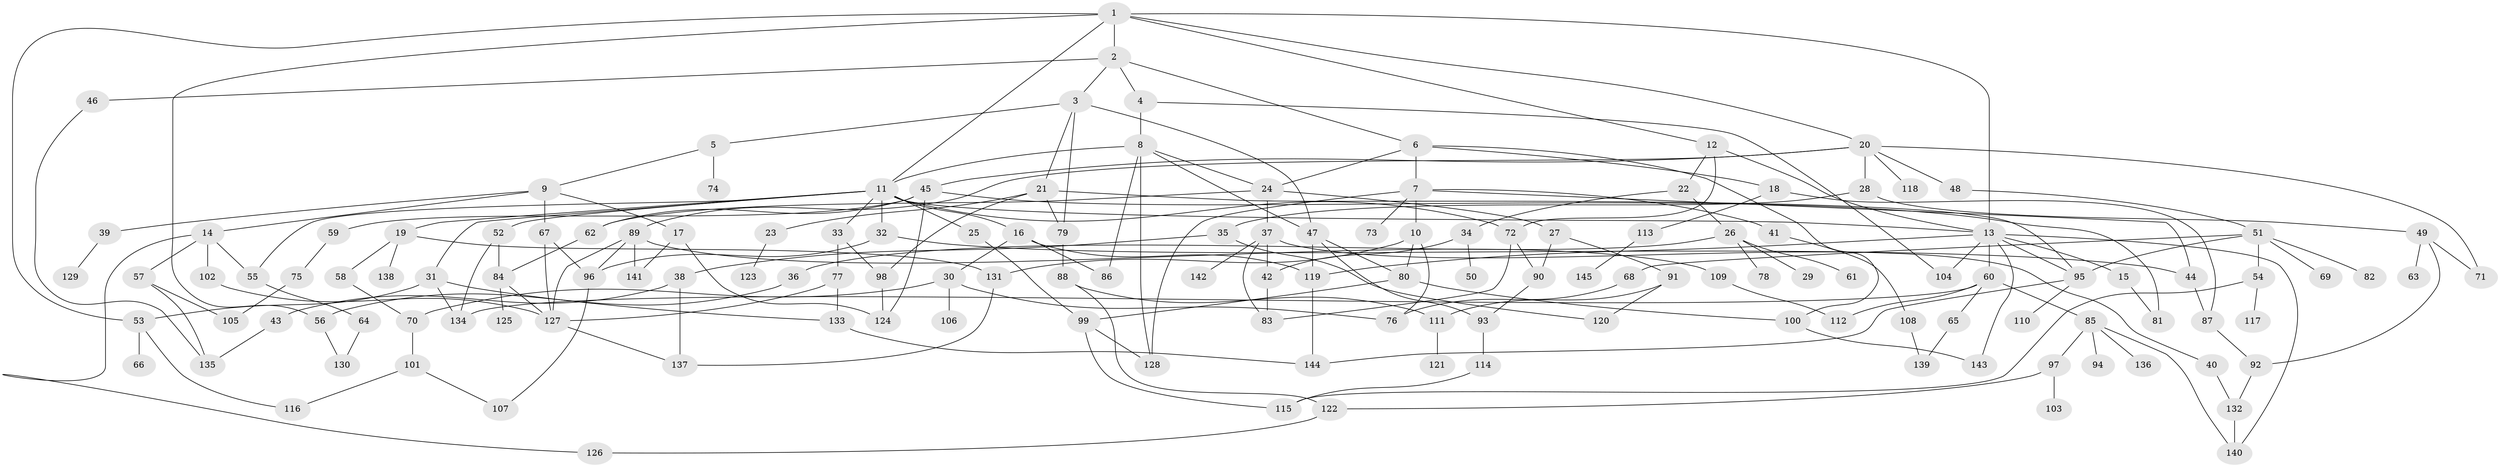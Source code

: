 // Generated by graph-tools (version 1.1) at 2025/10/02/27/25 16:10:53]
// undirected, 145 vertices, 216 edges
graph export_dot {
graph [start="1"]
  node [color=gray90,style=filled];
  1;
  2;
  3;
  4;
  5;
  6;
  7;
  8;
  9;
  10;
  11;
  12;
  13;
  14;
  15;
  16;
  17;
  18;
  19;
  20;
  21;
  22;
  23;
  24;
  25;
  26;
  27;
  28;
  29;
  30;
  31;
  32;
  33;
  34;
  35;
  36;
  37;
  38;
  39;
  40;
  41;
  42;
  43;
  44;
  45;
  46;
  47;
  48;
  49;
  50;
  51;
  52;
  53;
  54;
  55;
  56;
  57;
  58;
  59;
  60;
  61;
  62;
  63;
  64;
  65;
  66;
  67;
  68;
  69;
  70;
  71;
  72;
  73;
  74;
  75;
  76;
  77;
  78;
  79;
  80;
  81;
  82;
  83;
  84;
  85;
  86;
  87;
  88;
  89;
  90;
  91;
  92;
  93;
  94;
  95;
  96;
  97;
  98;
  99;
  100;
  101;
  102;
  103;
  104;
  105;
  106;
  107;
  108;
  109;
  110;
  111;
  112;
  113;
  114;
  115;
  116;
  117;
  118;
  119;
  120;
  121;
  122;
  123;
  124;
  125;
  126;
  127;
  128;
  129;
  130;
  131;
  132;
  133;
  134;
  135;
  136;
  137;
  138;
  139;
  140;
  141;
  142;
  143;
  144;
  145;
  1 -- 2;
  1 -- 11;
  1 -- 12;
  1 -- 13;
  1 -- 20;
  1 -- 56;
  1 -- 53;
  2 -- 3;
  2 -- 4;
  2 -- 6;
  2 -- 46;
  3 -- 5;
  3 -- 21;
  3 -- 47;
  3 -- 79;
  4 -- 8;
  4 -- 104;
  5 -- 9;
  5 -- 74;
  6 -- 7;
  6 -- 18;
  6 -- 24;
  6 -- 100;
  7 -- 10;
  7 -- 41;
  7 -- 73;
  7 -- 44;
  7 -- 128;
  8 -- 86;
  8 -- 128;
  8 -- 11;
  8 -- 47;
  8 -- 24;
  9 -- 14;
  9 -- 17;
  9 -- 39;
  9 -- 67;
  10 -- 80;
  10 -- 131;
  10 -- 76;
  11 -- 16;
  11 -- 19;
  11 -- 25;
  11 -- 31;
  11 -- 32;
  11 -- 33;
  11 -- 52;
  11 -- 72;
  11 -- 13;
  11 -- 55;
  12 -- 22;
  12 -- 72;
  12 -- 13;
  13 -- 15;
  13 -- 60;
  13 -- 95;
  13 -- 143;
  13 -- 104;
  13 -- 119;
  13 -- 140;
  14 -- 55;
  14 -- 57;
  14 -- 102;
  14 -- 126;
  15 -- 81;
  16 -- 30;
  16 -- 119;
  16 -- 86;
  17 -- 124;
  17 -- 141;
  18 -- 87;
  18 -- 113;
  19 -- 58;
  19 -- 131;
  19 -- 138;
  20 -- 28;
  20 -- 45;
  20 -- 48;
  20 -- 71;
  20 -- 89;
  20 -- 118;
  21 -- 23;
  21 -- 79;
  21 -- 95;
  21 -- 98;
  22 -- 26;
  22 -- 34;
  23 -- 123;
  24 -- 27;
  24 -- 37;
  24 -- 62;
  25 -- 99;
  26 -- 29;
  26 -- 36;
  26 -- 61;
  26 -- 78;
  27 -- 90;
  27 -- 91;
  28 -- 35;
  28 -- 49;
  30 -- 106;
  30 -- 76;
  30 -- 70;
  31 -- 53;
  31 -- 133;
  31 -- 134;
  32 -- 44;
  32 -- 96;
  33 -- 77;
  33 -- 98;
  34 -- 42;
  34 -- 50;
  35 -- 38;
  35 -- 120;
  36 -- 56;
  37 -- 40;
  37 -- 142;
  37 -- 42;
  37 -- 83;
  38 -- 43;
  38 -- 137;
  39 -- 129;
  40 -- 132;
  41 -- 108;
  42 -- 83;
  43 -- 135;
  44 -- 87;
  45 -- 59;
  45 -- 62;
  45 -- 124;
  45 -- 81;
  46 -- 135;
  47 -- 93;
  47 -- 80;
  47 -- 119;
  48 -- 51;
  49 -- 63;
  49 -- 92;
  49 -- 71;
  51 -- 54;
  51 -- 68;
  51 -- 69;
  51 -- 82;
  51 -- 95;
  52 -- 84;
  52 -- 134;
  53 -- 66;
  53 -- 116;
  54 -- 115;
  54 -- 117;
  55 -- 64;
  56 -- 130;
  57 -- 105;
  57 -- 135;
  58 -- 70;
  59 -- 75;
  60 -- 65;
  60 -- 85;
  60 -- 112;
  60 -- 134;
  62 -- 84;
  64 -- 130;
  65 -- 139;
  67 -- 96;
  67 -- 127;
  68 -- 76;
  70 -- 101;
  72 -- 83;
  72 -- 90;
  75 -- 105;
  77 -- 133;
  77 -- 127;
  79 -- 88;
  80 -- 100;
  80 -- 99;
  84 -- 125;
  84 -- 127;
  85 -- 94;
  85 -- 97;
  85 -- 136;
  85 -- 140;
  87 -- 92;
  88 -- 111;
  88 -- 122;
  89 -- 109;
  89 -- 127;
  89 -- 141;
  89 -- 96;
  90 -- 93;
  91 -- 111;
  91 -- 120;
  92 -- 132;
  93 -- 114;
  95 -- 110;
  95 -- 144;
  96 -- 107;
  97 -- 103;
  97 -- 122;
  98 -- 124;
  99 -- 128;
  99 -- 115;
  100 -- 143;
  101 -- 107;
  101 -- 116;
  102 -- 127;
  108 -- 139;
  109 -- 112;
  111 -- 121;
  113 -- 145;
  114 -- 115;
  119 -- 144;
  122 -- 126;
  127 -- 137;
  131 -- 137;
  132 -- 140;
  133 -- 144;
}
